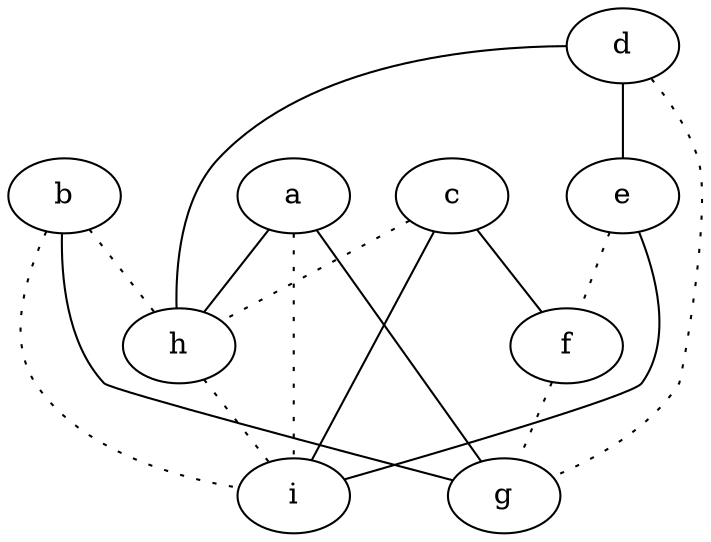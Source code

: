 graph {
a -- g;
a -- h;
a -- i [style=dotted];
b -- g;
b -- h [style=dotted];
b -- i [style=dotted];
c -- f;
c -- h [style=dotted];
c -- i;
d -- e;
d -- g [style=dotted];
d -- h;
e -- f [style=dotted];
e -- i;
f -- g [style=dotted];
h -- i [style=dotted];
}
